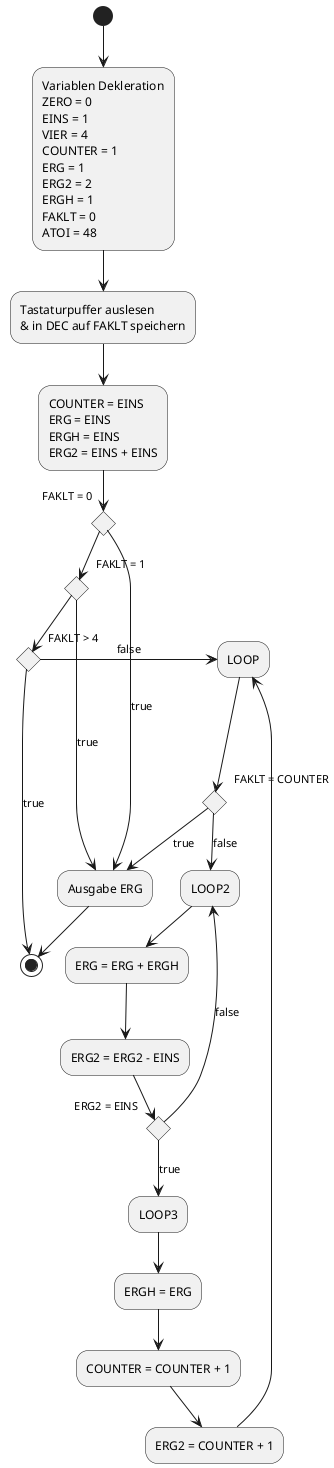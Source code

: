 @startuml
'https://plantuml.com/activity-diagram-beta


(*) --> "Variablen Dekleration
          ZERO = 0
          EINS = 1
          VIER = 4
          COUNTER = 1
          ERG = 1
          ERG2 = 2
          ERGH = 1
          FAKLT = 0
          ATOI = 48"

-->"Tastaturpuffer auslesen
    & in DEC auf FAKLT speichern"

-->"COUNTER = EINS
ERG = EINS
ERGH = EINS
ERG2 = EINS + EINS"

if "FAKLT = 0" then
--> [true]"Ausgabe ERG"
-->(*)
else
    if "FAKLT = 1" then
    -> [true]"Ausgabe ERG"
    else
        if "FAKLT > 4" then
        -->[true](*)
        else
        ->[false]"LOOP"
        Endif
        Endif
        Endif

--->if "FAKLT = COUNTER" then
    -->[true]"Ausgabe ERG"
    else
    -->[false]"LOOP2"
    Endif

-->"ERG = ERG + ERGH"
-->"ERG2 = ERG2 - EINS"

if "ERG2 = EINS" then
    -->[true]"LOOP3"
    -->"ERGH = ERG"
    -->"COUNTER = COUNTER + 1"
    -->"ERG2 = COUNTER + 1"
    -->"LOOP"
    else
    -->[false]"LOOP2"
    Endif








@enduml
